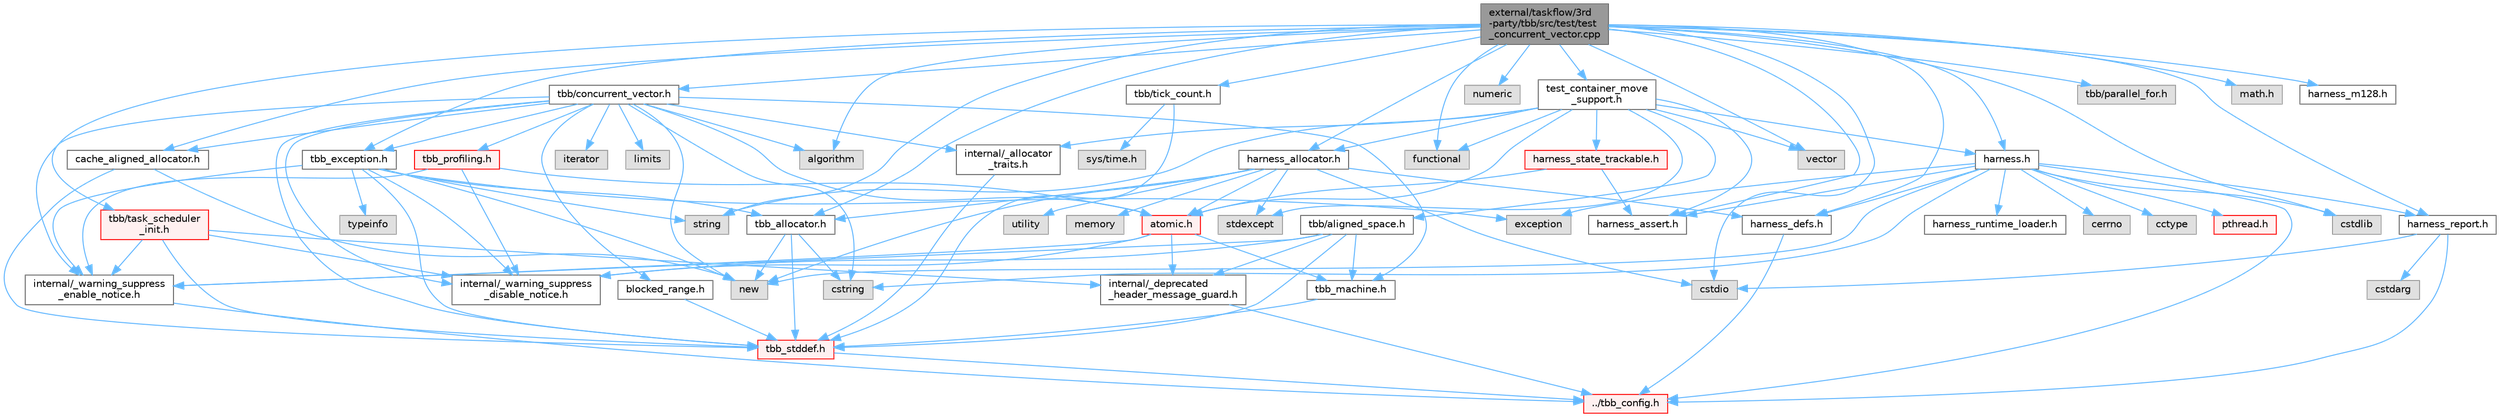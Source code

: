 digraph "external/taskflow/3rd-party/tbb/src/test/test_concurrent_vector.cpp"
{
 // LATEX_PDF_SIZE
  bgcolor="transparent";
  edge [fontname=Helvetica,fontsize=10,labelfontname=Helvetica,labelfontsize=10];
  node [fontname=Helvetica,fontsize=10,shape=box,height=0.2,width=0.4];
  Node1 [id="Node000001",label="external/taskflow/3rd\l-party/tbb/src/test/test\l_concurrent_vector.cpp",height=0.2,width=0.4,color="gray40", fillcolor="grey60", style="filled", fontcolor="black",tooltip=" "];
  Node1 -> Node2 [id="edge112_Node000001_Node000002",color="steelblue1",style="solid",tooltip=" "];
  Node2 [id="Node000002",label="tbb/concurrent_vector.h",height=0.2,width=0.4,color="grey40", fillcolor="white", style="filled",URL="$concurrent__vector_8h.html",tooltip=" "];
  Node2 -> Node3 [id="edge113_Node000002_Node000003",color="steelblue1",style="solid",tooltip=" "];
  Node3 [id="Node000003",label="internal/_warning_suppress\l_enable_notice.h",height=0.2,width=0.4,color="grey40", fillcolor="white", style="filled",URL="$__warning__suppress__enable__notice_8h.html",tooltip=" "];
  Node3 -> Node4 [id="edge114_Node000003_Node000004",color="steelblue1",style="solid",tooltip=" "];
  Node4 [id="Node000004",label="../tbb_config.h",height=0.2,width=0.4,color="red", fillcolor="#FFF0F0", style="filled",URL="$tbb__config_8h.html",tooltip=" "];
  Node2 -> Node6 [id="edge115_Node000002_Node000006",color="steelblue1",style="solid",tooltip=" "];
  Node6 [id="Node000006",label="tbb_stddef.h",height=0.2,width=0.4,color="red", fillcolor="#FFF0F0", style="filled",URL="$tbb__stddef_8h.html",tooltip=" "];
  Node6 -> Node4 [id="edge116_Node000006_Node000004",color="steelblue1",style="solid",tooltip=" "];
  Node2 -> Node8 [id="edge117_Node000002_Node000008",color="steelblue1",style="solid",tooltip=" "];
  Node8 [id="Node000008",label="tbb_exception.h",height=0.2,width=0.4,color="grey40", fillcolor="white", style="filled",URL="$tbb__exception_8h.html",tooltip=" "];
  Node8 -> Node3 [id="edge118_Node000008_Node000003",color="steelblue1",style="solid",tooltip=" "];
  Node8 -> Node6 [id="edge119_Node000008_Node000006",color="steelblue1",style="solid",tooltip=" "];
  Node8 -> Node9 [id="edge120_Node000008_Node000009",color="steelblue1",style="solid",tooltip=" "];
  Node9 [id="Node000009",label="exception",height=0.2,width=0.4,color="grey60", fillcolor="#E0E0E0", style="filled",tooltip=" "];
  Node8 -> Node10 [id="edge121_Node000008_Node000010",color="steelblue1",style="solid",tooltip=" "];
  Node10 [id="Node000010",label="new",height=0.2,width=0.4,color="grey60", fillcolor="#E0E0E0", style="filled",tooltip=" "];
  Node8 -> Node11 [id="edge122_Node000008_Node000011",color="steelblue1",style="solid",tooltip=" "];
  Node11 [id="Node000011",label="string",height=0.2,width=0.4,color="grey60", fillcolor="#E0E0E0", style="filled",tooltip=" "];
  Node8 -> Node12 [id="edge123_Node000008_Node000012",color="steelblue1",style="solid",tooltip=" "];
  Node12 [id="Node000012",label="tbb_allocator.h",height=0.2,width=0.4,color="grey40", fillcolor="white", style="filled",URL="$tbb__allocator_8h.html",tooltip=" "];
  Node12 -> Node6 [id="edge124_Node000012_Node000006",color="steelblue1",style="solid",tooltip=" "];
  Node12 -> Node10 [id="edge125_Node000012_Node000010",color="steelblue1",style="solid",tooltip=" "];
  Node12 -> Node13 [id="edge126_Node000012_Node000013",color="steelblue1",style="solid",tooltip=" "];
  Node13 [id="Node000013",label="cstring",height=0.2,width=0.4,color="grey60", fillcolor="#E0E0E0", style="filled",tooltip=" "];
  Node8 -> Node14 [id="edge127_Node000008_Node000014",color="steelblue1",style="solid",tooltip=" "];
  Node14 [id="Node000014",label="typeinfo",height=0.2,width=0.4,color="grey60", fillcolor="#E0E0E0", style="filled",tooltip=" "];
  Node8 -> Node15 [id="edge128_Node000008_Node000015",color="steelblue1",style="solid",tooltip=" "];
  Node15 [id="Node000015",label="internal/_warning_suppress\l_disable_notice.h",height=0.2,width=0.4,color="grey40", fillcolor="white", style="filled",URL="$__warning__suppress__disable__notice_8h.html",tooltip=" "];
  Node2 -> Node16 [id="edge129_Node000002_Node000016",color="steelblue1",style="solid",tooltip=" "];
  Node16 [id="Node000016",label="atomic.h",height=0.2,width=0.4,color="red", fillcolor="#FFF0F0", style="filled",URL="$external_2taskflow_23rd-party_2tbb_2include_2tbb_2atomic_8h.html",tooltip=" "];
  Node16 -> Node17 [id="edge130_Node000016_Node000017",color="steelblue1",style="solid",tooltip=" "];
  Node17 [id="Node000017",label="internal/_deprecated\l_header_message_guard.h",height=0.2,width=0.4,color="grey40", fillcolor="white", style="filled",URL="$__deprecated__header__message__guard_8h.html",tooltip=" "];
  Node17 -> Node4 [id="edge131_Node000017_Node000004",color="steelblue1",style="solid",tooltip=" "];
  Node16 -> Node3 [id="edge132_Node000016_Node000003",color="steelblue1",style="solid",tooltip=" "];
  Node16 -> Node18 [id="edge133_Node000016_Node000018",color="steelblue1",style="solid",tooltip=" "];
  Node18 [id="Node000018",label="tbb_machine.h",height=0.2,width=0.4,color="grey40", fillcolor="white", style="filled",URL="$tbb__machine_8h.html",tooltip=" "];
  Node18 -> Node6 [id="edge134_Node000018_Node000006",color="steelblue1",style="solid",tooltip=" "];
  Node16 -> Node15 [id="edge135_Node000016_Node000015",color="steelblue1",style="solid",tooltip=" "];
  Node2 -> Node19 [id="edge136_Node000002_Node000019",color="steelblue1",style="solid",tooltip=" "];
  Node19 [id="Node000019",label="cache_aligned_allocator.h",height=0.2,width=0.4,color="grey40", fillcolor="white", style="filled",URL="$cache__aligned__allocator_8h.html",tooltip=" "];
  Node19 -> Node10 [id="edge137_Node000019_Node000010",color="steelblue1",style="solid",tooltip=" "];
  Node19 -> Node6 [id="edge138_Node000019_Node000006",color="steelblue1",style="solid",tooltip=" "];
  Node2 -> Node20 [id="edge139_Node000002_Node000020",color="steelblue1",style="solid",tooltip=" "];
  Node20 [id="Node000020",label="blocked_range.h",height=0.2,width=0.4,color="grey40", fillcolor="white", style="filled",URL="$blocked__range_8h.html",tooltip=" "];
  Node20 -> Node6 [id="edge140_Node000020_Node000006",color="steelblue1",style="solid",tooltip=" "];
  Node2 -> Node18 [id="edge141_Node000002_Node000018",color="steelblue1",style="solid",tooltip=" "];
  Node2 -> Node21 [id="edge142_Node000002_Node000021",color="steelblue1",style="solid",tooltip=" "];
  Node21 [id="Node000021",label="tbb_profiling.h",height=0.2,width=0.4,color="red", fillcolor="#FFF0F0", style="filled",URL="$tbb__profiling_8h.html",tooltip=" "];
  Node21 -> Node3 [id="edge143_Node000021_Node000003",color="steelblue1",style="solid",tooltip=" "];
  Node21 -> Node16 [id="edge144_Node000021_Node000016",color="steelblue1",style="solid",tooltip=" "];
  Node21 -> Node15 [id="edge145_Node000021_Node000015",color="steelblue1",style="solid",tooltip=" "];
  Node2 -> Node10 [id="edge146_Node000002_Node000010",color="steelblue1",style="solid",tooltip=" "];
  Node2 -> Node13 [id="edge147_Node000002_Node000013",color="steelblue1",style="solid",tooltip=" "];
  Node2 -> Node23 [id="edge148_Node000002_Node000023",color="steelblue1",style="solid",tooltip=" "];
  Node23 [id="Node000023",label="algorithm",height=0.2,width=0.4,color="grey60", fillcolor="#E0E0E0", style="filled",tooltip=" "];
  Node2 -> Node24 [id="edge149_Node000002_Node000024",color="steelblue1",style="solid",tooltip=" "];
  Node24 [id="Node000024",label="iterator",height=0.2,width=0.4,color="grey60", fillcolor="#E0E0E0", style="filled",tooltip=" "];
  Node2 -> Node25 [id="edge150_Node000002_Node000025",color="steelblue1",style="solid",tooltip=" "];
  Node25 [id="Node000025",label="internal/_allocator\l_traits.h",height=0.2,width=0.4,color="grey40", fillcolor="white", style="filled",URL="$__allocator__traits_8h.html",tooltip=" "];
  Node25 -> Node6 [id="edge151_Node000025_Node000006",color="steelblue1",style="solid",tooltip=" "];
  Node2 -> Node26 [id="edge152_Node000002_Node000026",color="steelblue1",style="solid",tooltip=" "];
  Node26 [id="Node000026",label="limits",height=0.2,width=0.4,color="grey60", fillcolor="#E0E0E0", style="filled",tooltip=" "];
  Node2 -> Node15 [id="edge153_Node000002_Node000015",color="steelblue1",style="solid",tooltip=" "];
  Node1 -> Node12 [id="edge154_Node000001_Node000012",color="steelblue1",style="solid",tooltip=" "];
  Node1 -> Node19 [id="edge155_Node000001_Node000019",color="steelblue1",style="solid",tooltip=" "];
  Node1 -> Node8 [id="edge156_Node000001_Node000008",color="steelblue1",style="solid",tooltip=" "];
  Node1 -> Node27 [id="edge157_Node000001_Node000027",color="steelblue1",style="solid",tooltip=" "];
  Node27 [id="Node000027",label="cstdio",height=0.2,width=0.4,color="grey60", fillcolor="#E0E0E0", style="filled",tooltip=" "];
  Node1 -> Node28 [id="edge158_Node000001_Node000028",color="steelblue1",style="solid",tooltip=" "];
  Node28 [id="Node000028",label="cstdlib",height=0.2,width=0.4,color="grey60", fillcolor="#E0E0E0", style="filled",tooltip=" "];
  Node1 -> Node29 [id="edge159_Node000001_Node000029",color="steelblue1",style="solid",tooltip=" "];
  Node29 [id="Node000029",label="functional",height=0.2,width=0.4,color="grey60", fillcolor="#E0E0E0", style="filled",tooltip=" "];
  Node1 -> Node30 [id="edge160_Node000001_Node000030",color="steelblue1",style="solid",tooltip=" "];
  Node30 [id="Node000030",label="vector",height=0.2,width=0.4,color="grey60", fillcolor="#E0E0E0", style="filled",tooltip=" "];
  Node1 -> Node31 [id="edge161_Node000001_Node000031",color="steelblue1",style="solid",tooltip=" "];
  Node31 [id="Node000031",label="numeric",height=0.2,width=0.4,color="grey60", fillcolor="#E0E0E0", style="filled",tooltip=" "];
  Node1 -> Node32 [id="edge162_Node000001_Node000032",color="steelblue1",style="solid",tooltip=" "];
  Node32 [id="Node000032",label="harness_report.h",height=0.2,width=0.4,color="grey40", fillcolor="white", style="filled",URL="$harness__report_8h.html",tooltip=" "];
  Node32 -> Node27 [id="edge163_Node000032_Node000027",color="steelblue1",style="solid",tooltip=" "];
  Node32 -> Node33 [id="edge164_Node000032_Node000033",color="steelblue1",style="solid",tooltip=" "];
  Node33 [id="Node000033",label="cstdarg",height=0.2,width=0.4,color="grey60", fillcolor="#E0E0E0", style="filled",tooltip=" "];
  Node32 -> Node4 [id="edge165_Node000032_Node000004",color="steelblue1",style="solid",tooltip=" "];
  Node1 -> Node34 [id="edge166_Node000001_Node000034",color="steelblue1",style="solid",tooltip=" "];
  Node34 [id="Node000034",label="harness_assert.h",height=0.2,width=0.4,color="grey40", fillcolor="white", style="filled",URL="$harness__assert_8h.html",tooltip=" "];
  Node1 -> Node35 [id="edge167_Node000001_Node000035",color="steelblue1",style="solid",tooltip=" "];
  Node35 [id="Node000035",label="harness_allocator.h",height=0.2,width=0.4,color="grey40", fillcolor="white", style="filled",URL="$harness__allocator_8h.html",tooltip=" "];
  Node35 -> Node36 [id="edge168_Node000035_Node000036",color="steelblue1",style="solid",tooltip=" "];
  Node36 [id="Node000036",label="harness_defs.h",height=0.2,width=0.4,color="grey40", fillcolor="white", style="filled",URL="$harness__defs_8h.html",tooltip=" "];
  Node36 -> Node4 [id="edge169_Node000036_Node000004",color="steelblue1",style="solid",tooltip=" "];
  Node35 -> Node37 [id="edge170_Node000035_Node000037",color="steelblue1",style="solid",tooltip=" "];
  Node37 [id="Node000037",label="memory",height=0.2,width=0.4,color="grey60", fillcolor="#E0E0E0", style="filled",tooltip=" "];
  Node35 -> Node10 [id="edge171_Node000035_Node000010",color="steelblue1",style="solid",tooltip=" "];
  Node35 -> Node27 [id="edge172_Node000035_Node000027",color="steelblue1",style="solid",tooltip=" "];
  Node35 -> Node38 [id="edge173_Node000035_Node000038",color="steelblue1",style="solid",tooltip=" "];
  Node38 [id="Node000038",label="stdexcept",height=0.2,width=0.4,color="grey60", fillcolor="#E0E0E0", style="filled",tooltip=" "];
  Node35 -> Node39 [id="edge174_Node000035_Node000039",color="steelblue1",style="solid",tooltip=" "];
  Node39 [id="Node000039",label="utility",height=0.2,width=0.4,color="grey60", fillcolor="#E0E0E0", style="filled",tooltip=" "];
  Node35 -> Node16 [id="edge175_Node000035_Node000016",color="steelblue1",style="solid",tooltip=" "];
  Node35 -> Node12 [id="edge176_Node000035_Node000012",color="steelblue1",style="solid",tooltip=" "];
  Node1 -> Node36 [id="edge177_Node000001_Node000036",color="steelblue1",style="solid",tooltip=" "];
  Node1 -> Node40 [id="edge178_Node000001_Node000040",color="steelblue1",style="solid",tooltip=" "];
  Node40 [id="Node000040",label="test_container_move\l_support.h",height=0.2,width=0.4,color="grey40", fillcolor="white", style="filled",URL="$test__container__move__support_8h.html",tooltip=" "];
  Node40 -> Node41 [id="edge179_Node000040_Node000041",color="steelblue1",style="solid",tooltip=" "];
  Node41 [id="Node000041",label="harness.h",height=0.2,width=0.4,color="grey40", fillcolor="white", style="filled",URL="$harness_8h.html",tooltip=" "];
  Node41 -> Node4 [id="edge180_Node000041_Node000004",color="steelblue1",style="solid",tooltip=" "];
  Node41 -> Node36 [id="edge181_Node000041_Node000036",color="steelblue1",style="solid",tooltip=" "];
  Node41 -> Node28 [id="edge182_Node000041_Node000028",color="steelblue1",style="solid",tooltip=" "];
  Node41 -> Node13 [id="edge183_Node000041_Node000013",color="steelblue1",style="solid",tooltip=" "];
  Node41 -> Node42 [id="edge184_Node000041_Node000042",color="steelblue1",style="solid",tooltip=" "];
  Node42 [id="Node000042",label="cerrno",height=0.2,width=0.4,color="grey60", fillcolor="#E0E0E0", style="filled",tooltip=" "];
  Node41 -> Node43 [id="edge185_Node000041_Node000043",color="steelblue1",style="solid",tooltip=" "];
  Node43 [id="Node000043",label="cctype",height=0.2,width=0.4,color="grey60", fillcolor="#E0E0E0", style="filled",tooltip=" "];
  Node41 -> Node10 [id="edge186_Node000041_Node000010",color="steelblue1",style="solid",tooltip=" "];
  Node41 -> Node44 [id="edge187_Node000041_Node000044",color="steelblue1",style="solid",tooltip=" "];
  Node44 [id="Node000044",label="pthread.h",height=0.2,width=0.4,color="red", fillcolor="#FFF0F0", style="filled",URL="$pthread_8h.html",tooltip=" "];
  Node41 -> Node85 [id="edge188_Node000041_Node000085",color="steelblue1",style="solid",tooltip=" "];
  Node85 [id="Node000085",label="harness_runtime_loader.h",height=0.2,width=0.4,color="grey40", fillcolor="white", style="filled",URL="$harness__runtime__loader_8h.html",tooltip=" "];
  Node41 -> Node32 [id="edge189_Node000041_Node000032",color="steelblue1",style="solid",tooltip=" "];
  Node41 -> Node9 [id="edge190_Node000041_Node000009",color="steelblue1",style="solid",tooltip=" "];
  Node41 -> Node34 [id="edge191_Node000041_Node000034",color="steelblue1",style="solid",tooltip=" "];
  Node40 -> Node34 [id="edge192_Node000040_Node000034",color="steelblue1",style="solid",tooltip=" "];
  Node40 -> Node35 [id="edge193_Node000040_Node000035",color="steelblue1",style="solid",tooltip=" "];
  Node40 -> Node86 [id="edge194_Node000040_Node000086",color="steelblue1",style="solid",tooltip=" "];
  Node86 [id="Node000086",label="harness_state_trackable.h",height=0.2,width=0.4,color="red", fillcolor="#FFF0F0", style="filled",URL="$harness__state__trackable_8h.html",tooltip=" "];
  Node86 -> Node16 [id="edge195_Node000086_Node000016",color="steelblue1",style="solid",tooltip=" "];
  Node86 -> Node34 [id="edge196_Node000086_Node000034",color="steelblue1",style="solid",tooltip=" "];
  Node40 -> Node16 [id="edge197_Node000040_Node000016",color="steelblue1",style="solid",tooltip=" "];
  Node40 -> Node88 [id="edge198_Node000040_Node000088",color="steelblue1",style="solid",tooltip=" "];
  Node88 [id="Node000088",label="tbb/aligned_space.h",height=0.2,width=0.4,color="grey40", fillcolor="white", style="filled",URL="$aligned__space_8h.html",tooltip=" "];
  Node88 -> Node17 [id="edge199_Node000088_Node000017",color="steelblue1",style="solid",tooltip=" "];
  Node88 -> Node3 [id="edge200_Node000088_Node000003",color="steelblue1",style="solid",tooltip=" "];
  Node88 -> Node6 [id="edge201_Node000088_Node000006",color="steelblue1",style="solid",tooltip=" "];
  Node88 -> Node18 [id="edge202_Node000088_Node000018",color="steelblue1",style="solid",tooltip=" "];
  Node88 -> Node15 [id="edge203_Node000088_Node000015",color="steelblue1",style="solid",tooltip=" "];
  Node40 -> Node25 [id="edge204_Node000040_Node000025",color="steelblue1",style="solid",tooltip=" "];
  Node40 -> Node38 [id="edge205_Node000040_Node000038",color="steelblue1",style="solid",tooltip=" "];
  Node40 -> Node11 [id="edge206_Node000040_Node000011",color="steelblue1",style="solid",tooltip=" "];
  Node40 -> Node29 [id="edge207_Node000040_Node000029",color="steelblue1",style="solid",tooltip=" "];
  Node40 -> Node30 [id="edge208_Node000040_Node000030",color="steelblue1",style="solid",tooltip=" "];
  Node1 -> Node89 [id="edge209_Node000001_Node000089",color="steelblue1",style="solid",tooltip=" "];
  Node89 [id="Node000089",label="tbb/tick_count.h",height=0.2,width=0.4,color="grey40", fillcolor="white", style="filled",URL="$tick__count_8h.html",tooltip=" "];
  Node89 -> Node6 [id="edge210_Node000089_Node000006",color="steelblue1",style="solid",tooltip=" "];
  Node89 -> Node90 [id="edge211_Node000089_Node000090",color="steelblue1",style="solid",tooltip=" "];
  Node90 [id="Node000090",label="sys/time.h",height=0.2,width=0.4,color="grey60", fillcolor="#E0E0E0", style="filled",tooltip=" "];
  Node1 -> Node91 [id="edge212_Node000001_Node000091",color="steelblue1",style="solid",tooltip=" "];
  Node91 [id="Node000091",label="tbb/parallel_for.h",height=0.2,width=0.4,color="grey60", fillcolor="#E0E0E0", style="filled",tooltip=" "];
  Node1 -> Node41 [id="edge213_Node000001_Node000041",color="steelblue1",style="solid",tooltip=" "];
  Node1 -> Node11 [id="edge214_Node000001_Node000011",color="steelblue1",style="solid",tooltip=" "];
  Node1 -> Node92 [id="edge215_Node000001_Node000092",color="steelblue1",style="solid",tooltip=" "];
  Node92 [id="Node000092",label="tbb/task_scheduler\l_init.h",height=0.2,width=0.4,color="red", fillcolor="#FFF0F0", style="filled",URL="$task__scheduler__init_8h.html",tooltip=" "];
  Node92 -> Node17 [id="edge216_Node000092_Node000017",color="steelblue1",style="solid",tooltip=" "];
  Node92 -> Node3 [id="edge217_Node000092_Node000003",color="steelblue1",style="solid",tooltip=" "];
  Node92 -> Node6 [id="edge218_Node000092_Node000006",color="steelblue1",style="solid",tooltip=" "];
  Node92 -> Node15 [id="edge219_Node000092_Node000015",color="steelblue1",style="solid",tooltip=" "];
  Node1 -> Node94 [id="edge220_Node000001_Node000094",color="steelblue1",style="solid",tooltip=" "];
  Node94 [id="Node000094",label="math.h",height=0.2,width=0.4,color="grey60", fillcolor="#E0E0E0", style="filled",tooltip=" "];
  Node1 -> Node23 [id="edge221_Node000001_Node000023",color="steelblue1",style="solid",tooltip=" "];
  Node1 -> Node95 [id="edge222_Node000001_Node000095",color="steelblue1",style="solid",tooltip=" "];
  Node95 [id="Node000095",label="harness_m128.h",height=0.2,width=0.4,color="grey40", fillcolor="white", style="filled",URL="$harness__m128_8h.html",tooltip=" "];
}
